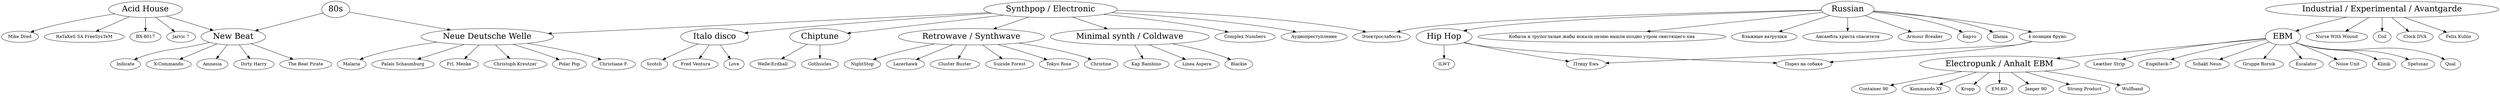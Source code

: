 digraph G {

    "80s" [fontsize=26];
      "80s" -> "New Beat";
      "80s" -> "Neue Deutsche Welle";
      
    "New Beat" [fontsize=26];
    "New Beat" -> "X-Commando";
    "New Beat" -> "Amnesia";
    "New Beat" -> "Dirty Harry";
    "New Beat" -> "The Beat Pirate";
    "New Beat" -> "Indicate";

    "Acid House" [fontsize=26];
    "Acid House" -> "BX-8017";
    "Acid House" -> "Jarvic 7";
    "Acid House" -> "Mike Dred";
    "Acid House" -> "RaTaXeS SA FreeSysTeM";
    "Acid House" -> "New Beat";

    "Electropunk / Anhalt EBM" [fontsize=26];
    "Electropunk / Anhalt EBM" -> "Container 90";
    "Electropunk / Anhalt EBM" -> "Kommando XY";
    "Electropunk / Anhalt EBM" -> "Kropp";
    "Electropunk / Anhalt EBM" -> "EM:KO";
    "Electropunk / Anhalt EBM" -> "Jaeger 90";
    "Electropunk / Anhalt EBM" -> "Strong Product";
    "Electropunk / Anhalt EBM" -> "Wulfband";

    "Neue Deutsche Welle" [fontsize=26];
     "Neue Deutsche Welle" -> "Malaria";
     "Neue Deutsche Welle" -> "Palais Schaumburg";
     "Neue Deutsche Welle" -> "Frl. Menke";
     "Neue Deutsche Welle" -> "Christoph Kreutzer";
     "Neue Deutsche Welle" -> "Polar Pop";
     "Neue Deutsche Welle" -> "Christiane F.";

    "EBM" [fontsize=26];
     "EBM" -> "Leæther Strip";
     "EBM" -> "Engelteck-7";
     "EBM" -> "Schakt Neun";
     "EBM" -> "Gruppe Borsik";
     "EBM" -> "Escalator";
     "EBM" -> "Noise Unit";
     "EBM" -> "Klinik";
     "EBM" -> "Spetsnaz";
     "EBM" -> "Qual";
     "EBM" -> "Electropunk / Anhalt EBM";

    "Minimal synth / Coldwave" [fontsize=26];
    "Minimal synth / Coldwave" -> "Blackie";
    "Minimal synth / Coldwave" -> "Kap Bambino";
    "Minimal synth / Coldwave" -> "Linea Aspera";

    "Synthpop / Electronic" [fontsize=26];
    "Synthpop / Electronic" -> "Complex Numbers";
    "Synthpop / Electronic" -> "Электрослабость";
    "Synthpop / Electronic" -> "Аудиопреступление";
	"Synthpop / Electronic" -> "Minimal synth / Coldwave";
	"Synthpop / Electronic" -> "Italo disco";
	"Synthpop / Electronic" -> "Neue Deutsche Welle";
	"Synthpop / Electronic" -> "Chiptune";
	"Synthpop / Electronic" -> "Retrowave / Synthwave";

    "Retrowave / Synthwave" [fontsize=26];
    "Retrowave / Synthwave" -> "NightStop";
    "Retrowave / Synthwave" -> "Lazerhawk";
    "Retrowave / Synthwave" -> "Cluster Buster";
    "Retrowave / Synthwave" -> "Suicide Forest";
    "Retrowave / Synthwave" -> "Tokyo Rose";
    "Retrowave / Synthwave" -> "Christine";

    "Italo disco" [fontsize=26];
    "Italo disco" -> "Scotch";
    "Italo disco" -> "Fred Ventura";
    "Italo disco" -> "Love";

    "Industrial / Experimental / Avantgarde" [fontsize=26];
    "Industrial / Experimental / Avantgarde" -> "Nurse With Wound";
    "Industrial / Experimental / Avantgarde" -> "Coil";
    "Industrial / Experimental / Avantgarde" -> "Clock DVA";
    "Industrial / Experimental / Avantgarde" -> "Felix Kubin";
    "Industrial / Experimental / Avantgarde" -> "EBM";

    "Chiptune" [fontsize=26];
    "Chiptune" -> "Welle:Erdball";
    "Chiptune" -> "Gothsicles";

    "Russian" [fontsize=26];
    "Russian" -> "Кобыла и трупоглазые жабы искали цезию нашли поздно утром свистящего хна";
    "Russian" -> "Влажные ватрушки";
    "Russian" -> "Ансамбль христа спасителя";
    "Russian" -> "Armour Breaker";
    "Russian" -> "Барто";
    "Russian" -> "Шыша";
    "Russian" -> "Электрослабость";
    "Russian" -> "Hip Hop"
    "Russian" -> "4 позиции бруно";
       "4 позиции бруно" -> "Птицу Емъ";
       "4 позиции бруно" -> "Порез на собаке";

    "Hip Hop" [fontsize=26];
    "Hip Hop" -> "ILWT";
    "Hip Hop" -> "Птицу Емъ";
    "Hip Hop" -> "Порез на собаке";

}
